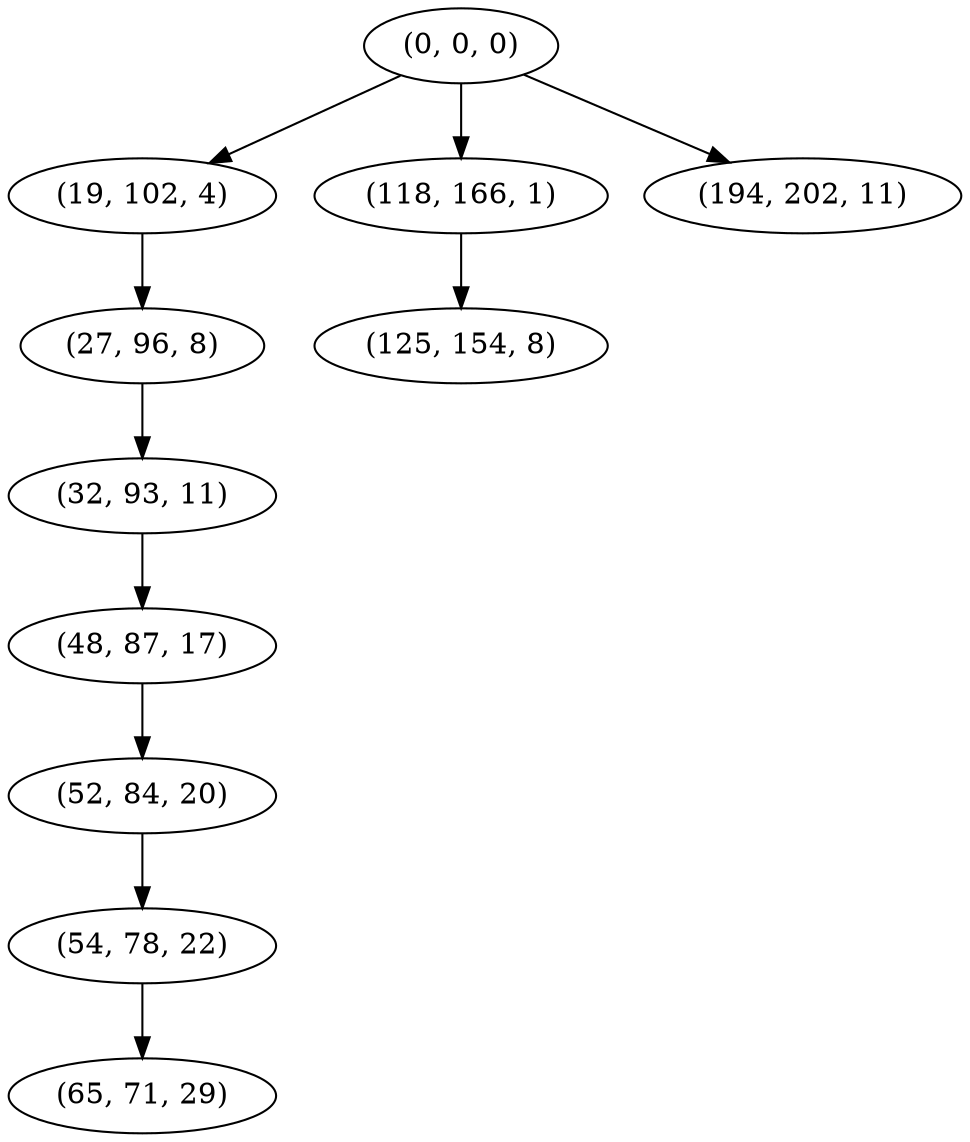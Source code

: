 digraph tree {
    "(0, 0, 0)";
    "(19, 102, 4)";
    "(27, 96, 8)";
    "(32, 93, 11)";
    "(48, 87, 17)";
    "(52, 84, 20)";
    "(54, 78, 22)";
    "(65, 71, 29)";
    "(118, 166, 1)";
    "(125, 154, 8)";
    "(194, 202, 11)";
    "(0, 0, 0)" -> "(19, 102, 4)";
    "(0, 0, 0)" -> "(118, 166, 1)";
    "(0, 0, 0)" -> "(194, 202, 11)";
    "(19, 102, 4)" -> "(27, 96, 8)";
    "(27, 96, 8)" -> "(32, 93, 11)";
    "(32, 93, 11)" -> "(48, 87, 17)";
    "(48, 87, 17)" -> "(52, 84, 20)";
    "(52, 84, 20)" -> "(54, 78, 22)";
    "(54, 78, 22)" -> "(65, 71, 29)";
    "(118, 166, 1)" -> "(125, 154, 8)";
}
